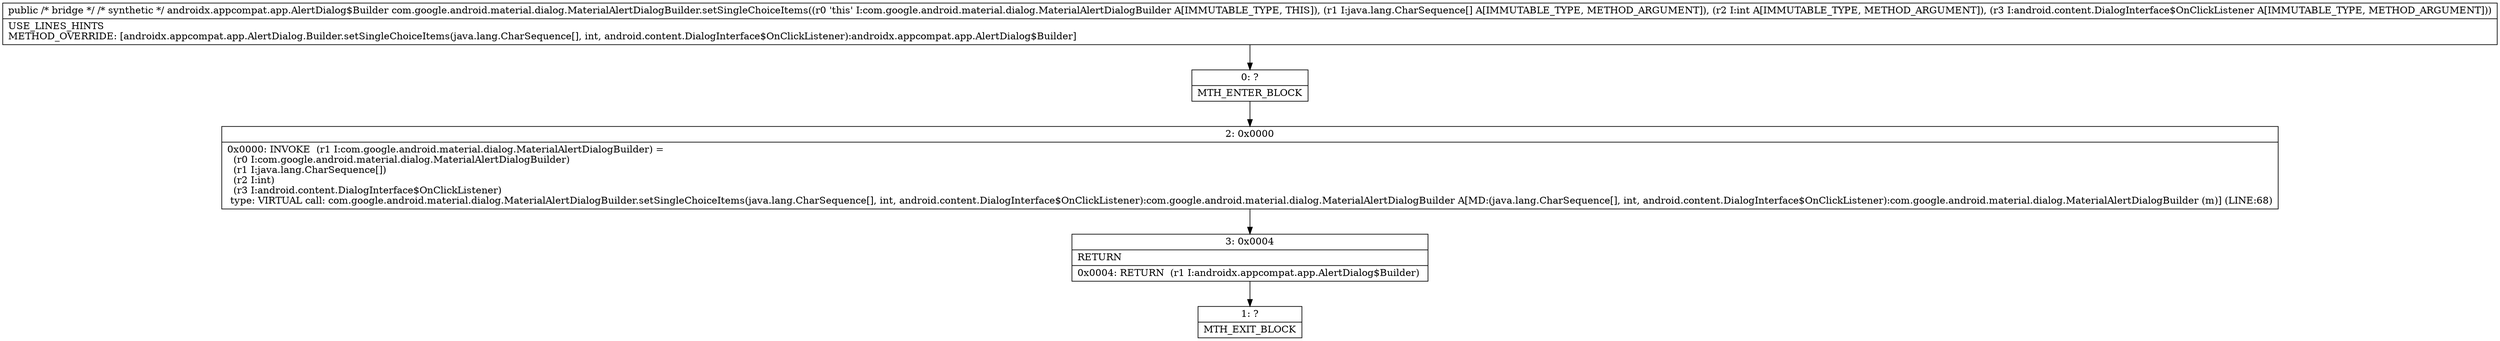 digraph "CFG forcom.google.android.material.dialog.MaterialAlertDialogBuilder.setSingleChoiceItems([Ljava\/lang\/CharSequence;ILandroid\/content\/DialogInterface$OnClickListener;)Landroidx\/appcompat\/app\/AlertDialog$Builder;" {
Node_0 [shape=record,label="{0\:\ ?|MTH_ENTER_BLOCK\l}"];
Node_2 [shape=record,label="{2\:\ 0x0000|0x0000: INVOKE  (r1 I:com.google.android.material.dialog.MaterialAlertDialogBuilder) = \l  (r0 I:com.google.android.material.dialog.MaterialAlertDialogBuilder)\l  (r1 I:java.lang.CharSequence[])\l  (r2 I:int)\l  (r3 I:android.content.DialogInterface$OnClickListener)\l type: VIRTUAL call: com.google.android.material.dialog.MaterialAlertDialogBuilder.setSingleChoiceItems(java.lang.CharSequence[], int, android.content.DialogInterface$OnClickListener):com.google.android.material.dialog.MaterialAlertDialogBuilder A[MD:(java.lang.CharSequence[], int, android.content.DialogInterface$OnClickListener):com.google.android.material.dialog.MaterialAlertDialogBuilder (m)] (LINE:68)\l}"];
Node_3 [shape=record,label="{3\:\ 0x0004|RETURN\l|0x0004: RETURN  (r1 I:androidx.appcompat.app.AlertDialog$Builder) \l}"];
Node_1 [shape=record,label="{1\:\ ?|MTH_EXIT_BLOCK\l}"];
MethodNode[shape=record,label="{public \/* bridge *\/ \/* synthetic *\/ androidx.appcompat.app.AlertDialog$Builder com.google.android.material.dialog.MaterialAlertDialogBuilder.setSingleChoiceItems((r0 'this' I:com.google.android.material.dialog.MaterialAlertDialogBuilder A[IMMUTABLE_TYPE, THIS]), (r1 I:java.lang.CharSequence[] A[IMMUTABLE_TYPE, METHOD_ARGUMENT]), (r2 I:int A[IMMUTABLE_TYPE, METHOD_ARGUMENT]), (r3 I:android.content.DialogInterface$OnClickListener A[IMMUTABLE_TYPE, METHOD_ARGUMENT]))  | USE_LINES_HINTS\lMETHOD_OVERRIDE: [androidx.appcompat.app.AlertDialog.Builder.setSingleChoiceItems(java.lang.CharSequence[], int, android.content.DialogInterface$OnClickListener):androidx.appcompat.app.AlertDialog$Builder]\l}"];
MethodNode -> Node_0;Node_0 -> Node_2;
Node_2 -> Node_3;
Node_3 -> Node_1;
}

